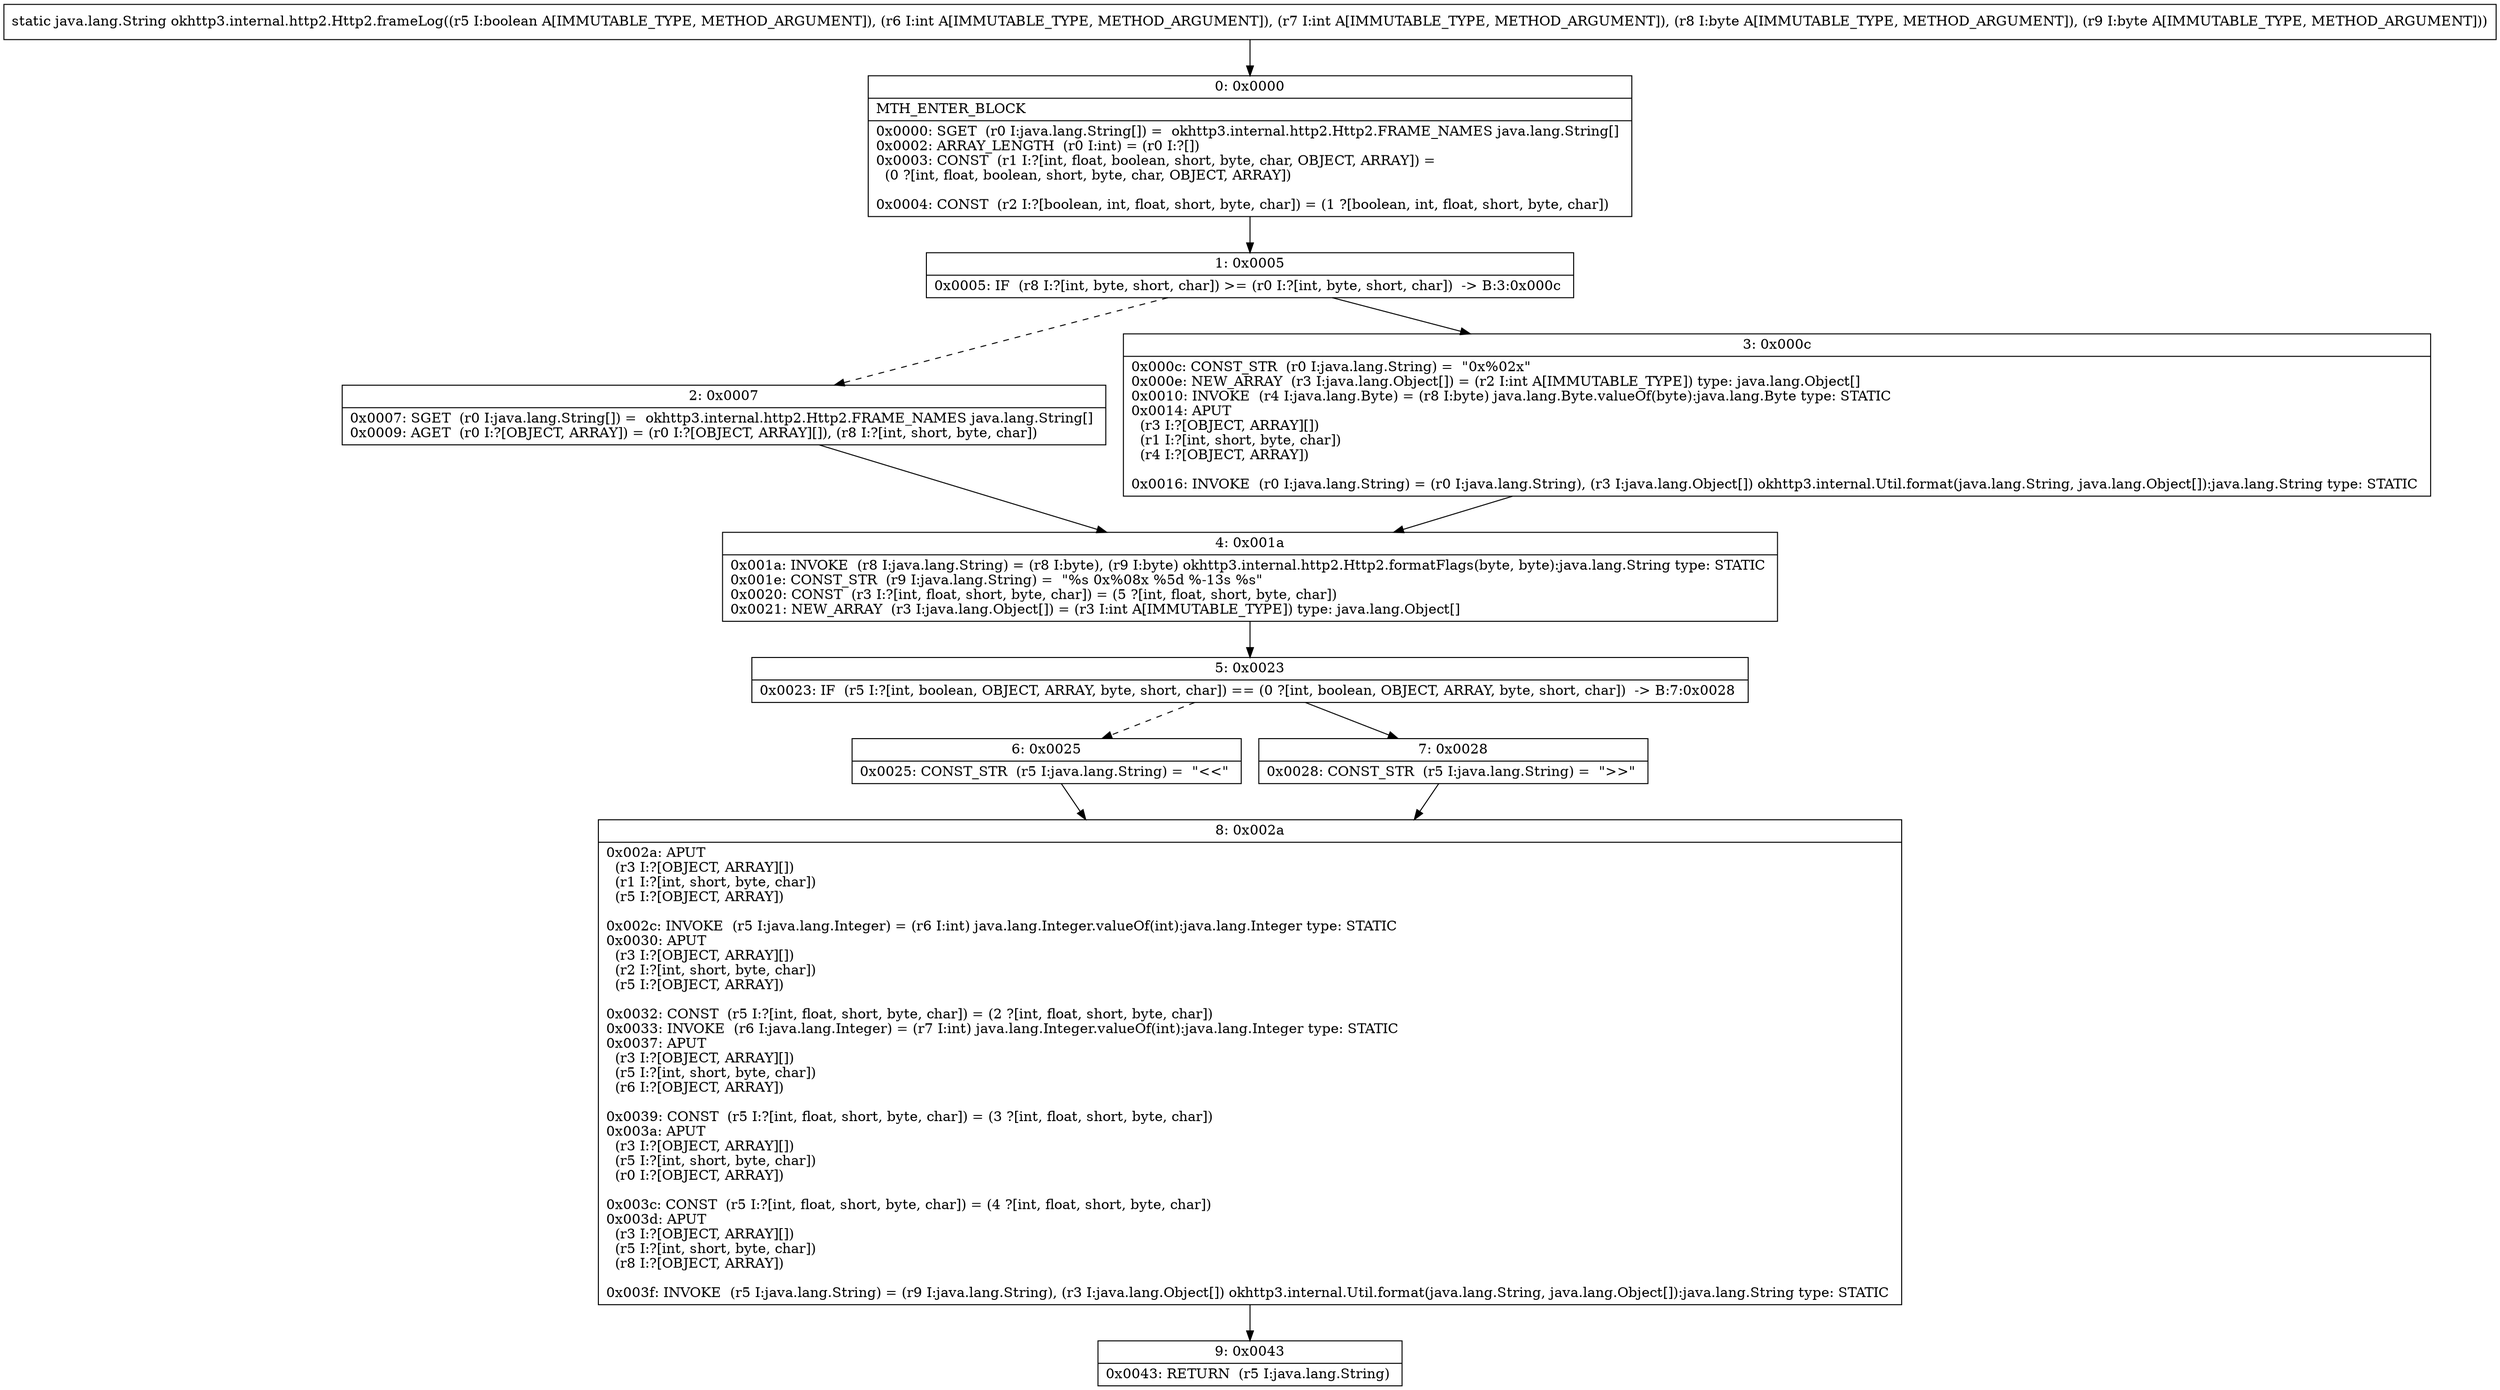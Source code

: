 digraph "CFG forokhttp3.internal.http2.Http2.frameLog(ZIIBB)Ljava\/lang\/String;" {
Node_0 [shape=record,label="{0\:\ 0x0000|MTH_ENTER_BLOCK\l|0x0000: SGET  (r0 I:java.lang.String[]) =  okhttp3.internal.http2.Http2.FRAME_NAMES java.lang.String[] \l0x0002: ARRAY_LENGTH  (r0 I:int) = (r0 I:?[]) \l0x0003: CONST  (r1 I:?[int, float, boolean, short, byte, char, OBJECT, ARRAY]) = \l  (0 ?[int, float, boolean, short, byte, char, OBJECT, ARRAY])\l \l0x0004: CONST  (r2 I:?[boolean, int, float, short, byte, char]) = (1 ?[boolean, int, float, short, byte, char]) \l}"];
Node_1 [shape=record,label="{1\:\ 0x0005|0x0005: IF  (r8 I:?[int, byte, short, char]) \>= (r0 I:?[int, byte, short, char])  \-\> B:3:0x000c \l}"];
Node_2 [shape=record,label="{2\:\ 0x0007|0x0007: SGET  (r0 I:java.lang.String[]) =  okhttp3.internal.http2.Http2.FRAME_NAMES java.lang.String[] \l0x0009: AGET  (r0 I:?[OBJECT, ARRAY]) = (r0 I:?[OBJECT, ARRAY][]), (r8 I:?[int, short, byte, char]) \l}"];
Node_3 [shape=record,label="{3\:\ 0x000c|0x000c: CONST_STR  (r0 I:java.lang.String) =  \"0x%02x\" \l0x000e: NEW_ARRAY  (r3 I:java.lang.Object[]) = (r2 I:int A[IMMUTABLE_TYPE]) type: java.lang.Object[] \l0x0010: INVOKE  (r4 I:java.lang.Byte) = (r8 I:byte) java.lang.Byte.valueOf(byte):java.lang.Byte type: STATIC \l0x0014: APUT  \l  (r3 I:?[OBJECT, ARRAY][])\l  (r1 I:?[int, short, byte, char])\l  (r4 I:?[OBJECT, ARRAY])\l \l0x0016: INVOKE  (r0 I:java.lang.String) = (r0 I:java.lang.String), (r3 I:java.lang.Object[]) okhttp3.internal.Util.format(java.lang.String, java.lang.Object[]):java.lang.String type: STATIC \l}"];
Node_4 [shape=record,label="{4\:\ 0x001a|0x001a: INVOKE  (r8 I:java.lang.String) = (r8 I:byte), (r9 I:byte) okhttp3.internal.http2.Http2.formatFlags(byte, byte):java.lang.String type: STATIC \l0x001e: CONST_STR  (r9 I:java.lang.String) =  \"%s 0x%08x %5d %\-13s %s\" \l0x0020: CONST  (r3 I:?[int, float, short, byte, char]) = (5 ?[int, float, short, byte, char]) \l0x0021: NEW_ARRAY  (r3 I:java.lang.Object[]) = (r3 I:int A[IMMUTABLE_TYPE]) type: java.lang.Object[] \l}"];
Node_5 [shape=record,label="{5\:\ 0x0023|0x0023: IF  (r5 I:?[int, boolean, OBJECT, ARRAY, byte, short, char]) == (0 ?[int, boolean, OBJECT, ARRAY, byte, short, char])  \-\> B:7:0x0028 \l}"];
Node_6 [shape=record,label="{6\:\ 0x0025|0x0025: CONST_STR  (r5 I:java.lang.String) =  \"\<\<\" \l}"];
Node_7 [shape=record,label="{7\:\ 0x0028|0x0028: CONST_STR  (r5 I:java.lang.String) =  \"\>\>\" \l}"];
Node_8 [shape=record,label="{8\:\ 0x002a|0x002a: APUT  \l  (r3 I:?[OBJECT, ARRAY][])\l  (r1 I:?[int, short, byte, char])\l  (r5 I:?[OBJECT, ARRAY])\l \l0x002c: INVOKE  (r5 I:java.lang.Integer) = (r6 I:int) java.lang.Integer.valueOf(int):java.lang.Integer type: STATIC \l0x0030: APUT  \l  (r3 I:?[OBJECT, ARRAY][])\l  (r2 I:?[int, short, byte, char])\l  (r5 I:?[OBJECT, ARRAY])\l \l0x0032: CONST  (r5 I:?[int, float, short, byte, char]) = (2 ?[int, float, short, byte, char]) \l0x0033: INVOKE  (r6 I:java.lang.Integer) = (r7 I:int) java.lang.Integer.valueOf(int):java.lang.Integer type: STATIC \l0x0037: APUT  \l  (r3 I:?[OBJECT, ARRAY][])\l  (r5 I:?[int, short, byte, char])\l  (r6 I:?[OBJECT, ARRAY])\l \l0x0039: CONST  (r5 I:?[int, float, short, byte, char]) = (3 ?[int, float, short, byte, char]) \l0x003a: APUT  \l  (r3 I:?[OBJECT, ARRAY][])\l  (r5 I:?[int, short, byte, char])\l  (r0 I:?[OBJECT, ARRAY])\l \l0x003c: CONST  (r5 I:?[int, float, short, byte, char]) = (4 ?[int, float, short, byte, char]) \l0x003d: APUT  \l  (r3 I:?[OBJECT, ARRAY][])\l  (r5 I:?[int, short, byte, char])\l  (r8 I:?[OBJECT, ARRAY])\l \l0x003f: INVOKE  (r5 I:java.lang.String) = (r9 I:java.lang.String), (r3 I:java.lang.Object[]) okhttp3.internal.Util.format(java.lang.String, java.lang.Object[]):java.lang.String type: STATIC \l}"];
Node_9 [shape=record,label="{9\:\ 0x0043|0x0043: RETURN  (r5 I:java.lang.String) \l}"];
MethodNode[shape=record,label="{static java.lang.String okhttp3.internal.http2.Http2.frameLog((r5 I:boolean A[IMMUTABLE_TYPE, METHOD_ARGUMENT]), (r6 I:int A[IMMUTABLE_TYPE, METHOD_ARGUMENT]), (r7 I:int A[IMMUTABLE_TYPE, METHOD_ARGUMENT]), (r8 I:byte A[IMMUTABLE_TYPE, METHOD_ARGUMENT]), (r9 I:byte A[IMMUTABLE_TYPE, METHOD_ARGUMENT])) }"];
MethodNode -> Node_0;
Node_0 -> Node_1;
Node_1 -> Node_2[style=dashed];
Node_1 -> Node_3;
Node_2 -> Node_4;
Node_3 -> Node_4;
Node_4 -> Node_5;
Node_5 -> Node_6[style=dashed];
Node_5 -> Node_7;
Node_6 -> Node_8;
Node_7 -> Node_8;
Node_8 -> Node_9;
}

